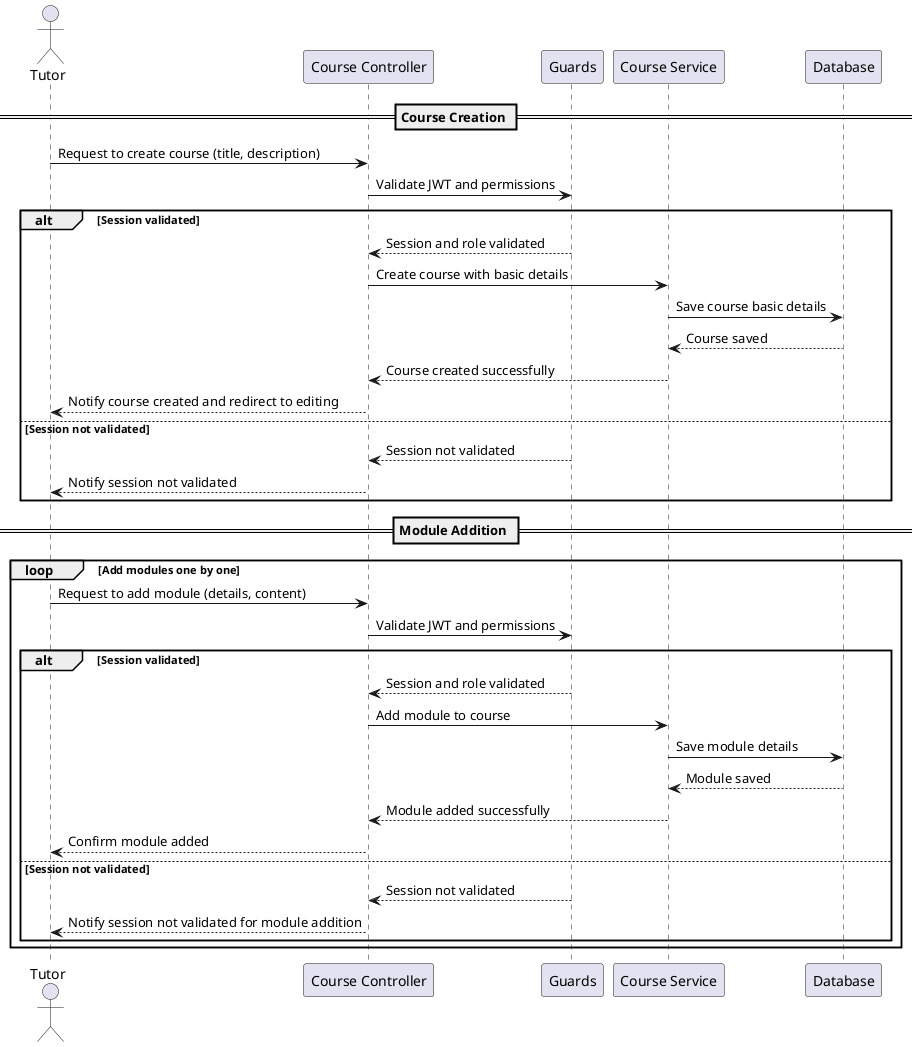@startuml "Course Creation and Module Addition"

actor Tutor
participant "Course Controller" as CourseController
participant "Guards" as Guards
participant "Course Service" as CourseService
participant "Database" as Database

== Course Creation ==
Tutor -> CourseController: Request to create course (title, description)
CourseController -> Guards: Validate JWT and permissions

alt Session validated
    Guards --> CourseController: Session and role validated
    CourseController -> CourseService: Create course with basic details

    CourseService -> Database: Save course basic details
    Database --> CourseService: Course saved

    CourseService --> CourseController: Course created successfully
    CourseController --> Tutor: Notify course created and redirect to editing

else Session not validated
    Guards --> CourseController: Session not validated
    CourseController --> Tutor: Notify session not validated
end

== Module Addition ==
loop Add modules one by one
    Tutor -> CourseController: Request to add module (details, content)
    CourseController -> Guards: Validate JWT and permissions

    alt Session validated
        Guards --> CourseController: Session and role validated
        CourseController -> CourseService: Add module to course
        CourseService -> Database: Save module details
        Database --> CourseService: Module saved
        CourseService --> CourseController: Module added successfully
        CourseController --> Tutor: Confirm module added
    else Session not validated
        Guards --> CourseController: Session not validated
        CourseController --> Tutor: Notify session not validated for module addition
    end
end

@enduml

